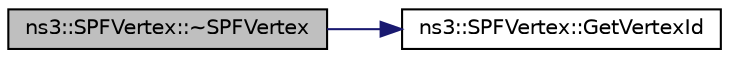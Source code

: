 digraph "ns3::SPFVertex::~SPFVertex"
{
  edge [fontname="Helvetica",fontsize="10",labelfontname="Helvetica",labelfontsize="10"];
  node [fontname="Helvetica",fontsize="10",shape=record];
  rankdir="LR";
  Node1 [label="ns3::SPFVertex::~SPFVertex",height=0.2,width=0.4,color="black", fillcolor="grey75", style="filled", fontcolor="black"];
  Node1 -> Node2 [color="midnightblue",fontsize="10",style="solid"];
  Node2 [label="ns3::SPFVertex::GetVertexId",height=0.2,width=0.4,color="black", fillcolor="white", style="filled",URL="$d2/dab/classns3_1_1SPFVertex.html#addc1067d86f26e9fe3b2e34ed16f929c",tooltip="Get the Vertex ID field of a SPFVertex object. "];
}
